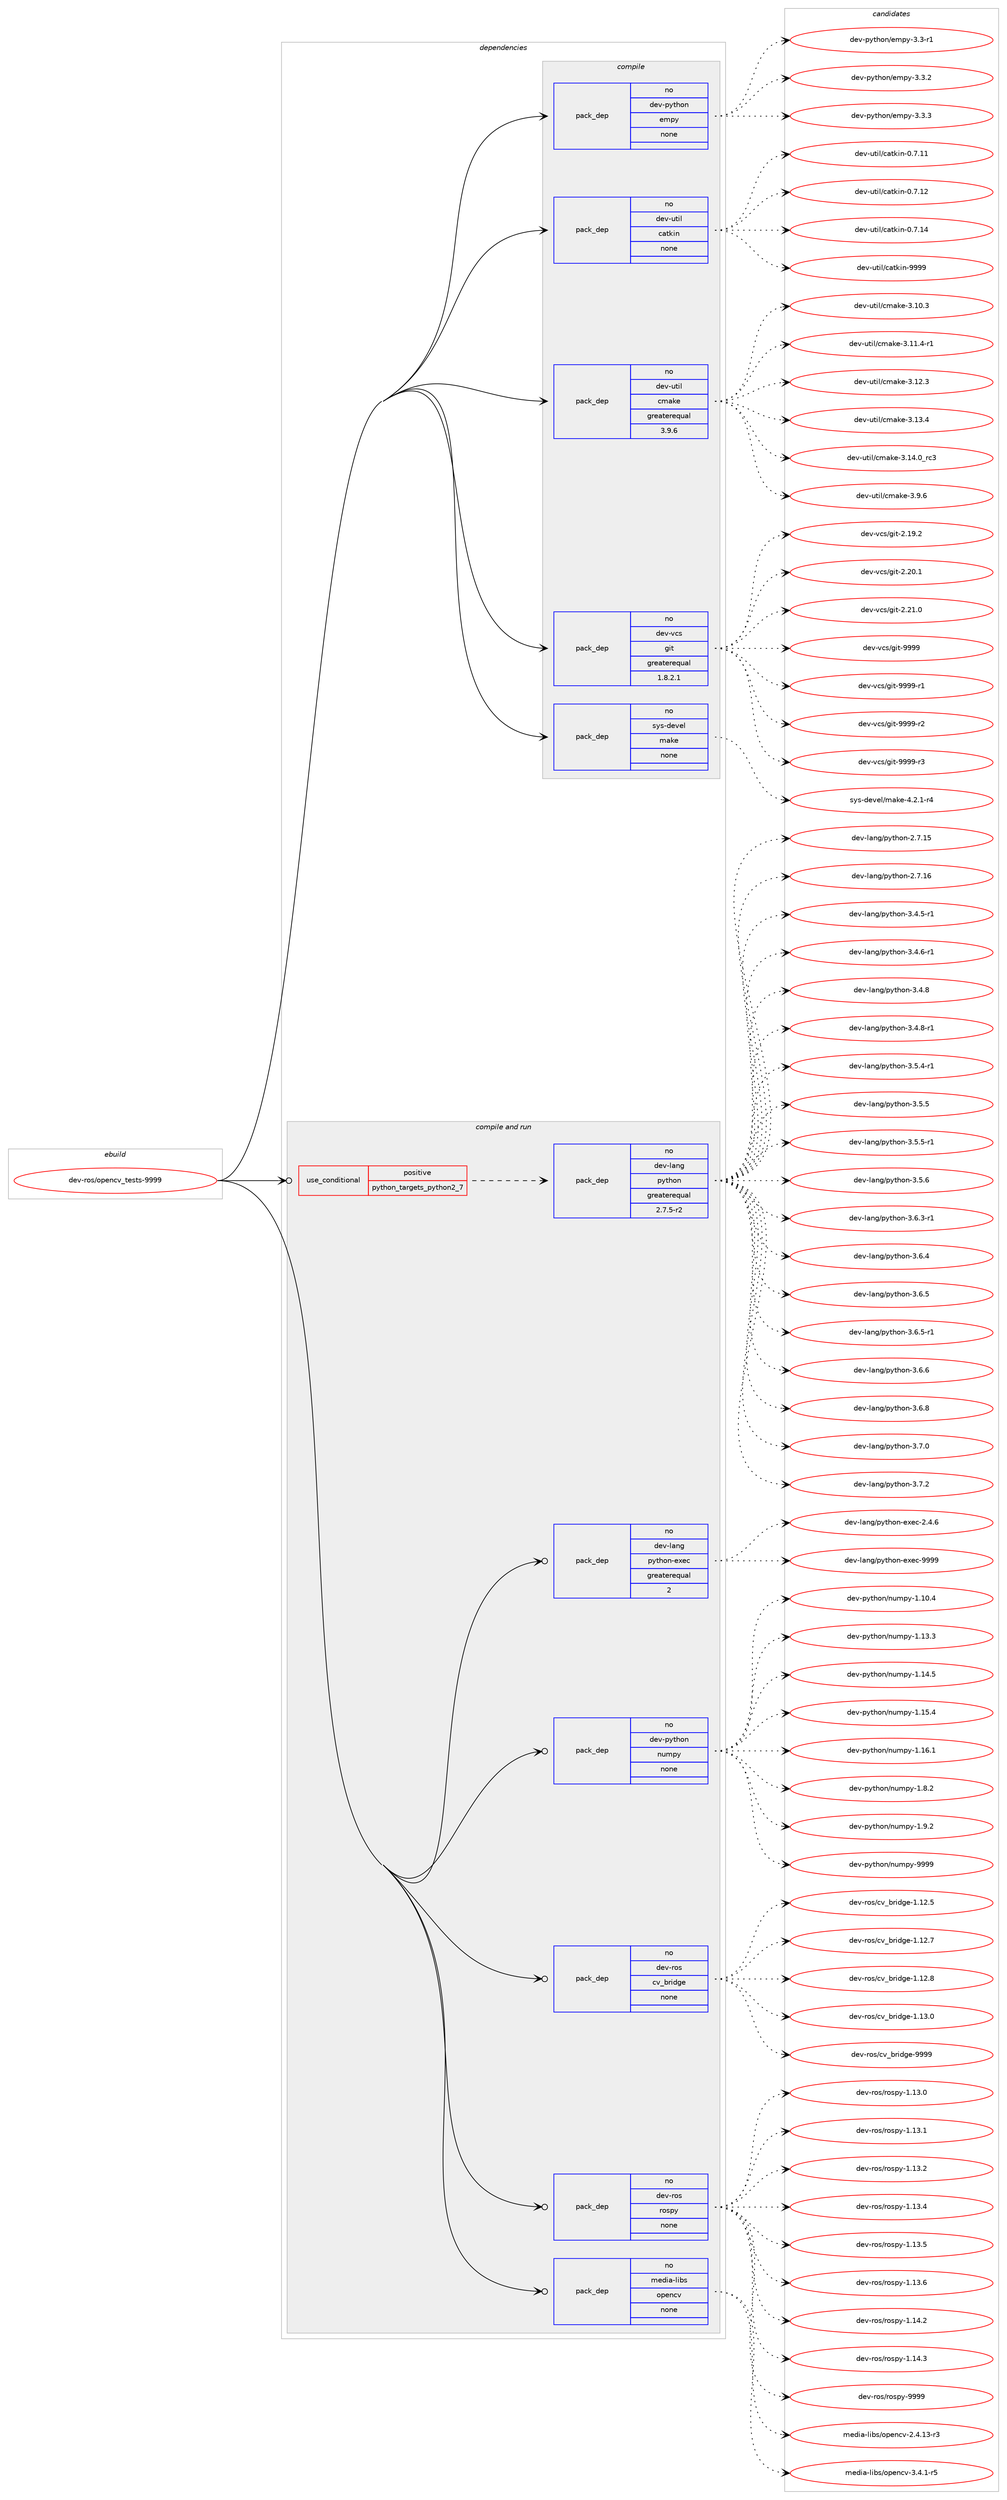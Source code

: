 digraph prolog {

# *************
# Graph options
# *************

newrank=true;
concentrate=true;
compound=true;
graph [rankdir=LR,fontname=Helvetica,fontsize=10,ranksep=1.5];#, ranksep=2.5, nodesep=0.2];
edge  [arrowhead=vee];
node  [fontname=Helvetica,fontsize=10];

# **********
# The ebuild
# **********

subgraph cluster_leftcol {
color=gray;
rank=same;
label=<<i>ebuild</i>>;
id [label="dev-ros/opencv_tests-9999", color=red, width=4, href="../dev-ros/opencv_tests-9999.svg"];
}

# ****************
# The dependencies
# ****************

subgraph cluster_midcol {
color=gray;
label=<<i>dependencies</i>>;
subgraph cluster_compile {
fillcolor="#eeeeee";
style=filled;
label=<<i>compile</i>>;
subgraph pack1048509 {
dependency1461171 [label=<<TABLE BORDER="0" CELLBORDER="1" CELLSPACING="0" CELLPADDING="4" WIDTH="220"><TR><TD ROWSPAN="6" CELLPADDING="30">pack_dep</TD></TR><TR><TD WIDTH="110">no</TD></TR><TR><TD>dev-python</TD></TR><TR><TD>empy</TD></TR><TR><TD>none</TD></TR><TR><TD></TD></TR></TABLE>>, shape=none, color=blue];
}
id:e -> dependency1461171:w [weight=20,style="solid",arrowhead="vee"];
subgraph pack1048510 {
dependency1461172 [label=<<TABLE BORDER="0" CELLBORDER="1" CELLSPACING="0" CELLPADDING="4" WIDTH="220"><TR><TD ROWSPAN="6" CELLPADDING="30">pack_dep</TD></TR><TR><TD WIDTH="110">no</TD></TR><TR><TD>dev-util</TD></TR><TR><TD>catkin</TD></TR><TR><TD>none</TD></TR><TR><TD></TD></TR></TABLE>>, shape=none, color=blue];
}
id:e -> dependency1461172:w [weight=20,style="solid",arrowhead="vee"];
subgraph pack1048511 {
dependency1461173 [label=<<TABLE BORDER="0" CELLBORDER="1" CELLSPACING="0" CELLPADDING="4" WIDTH="220"><TR><TD ROWSPAN="6" CELLPADDING="30">pack_dep</TD></TR><TR><TD WIDTH="110">no</TD></TR><TR><TD>dev-util</TD></TR><TR><TD>cmake</TD></TR><TR><TD>greaterequal</TD></TR><TR><TD>3.9.6</TD></TR></TABLE>>, shape=none, color=blue];
}
id:e -> dependency1461173:w [weight=20,style="solid",arrowhead="vee"];
subgraph pack1048512 {
dependency1461174 [label=<<TABLE BORDER="0" CELLBORDER="1" CELLSPACING="0" CELLPADDING="4" WIDTH="220"><TR><TD ROWSPAN="6" CELLPADDING="30">pack_dep</TD></TR><TR><TD WIDTH="110">no</TD></TR><TR><TD>dev-vcs</TD></TR><TR><TD>git</TD></TR><TR><TD>greaterequal</TD></TR><TR><TD>1.8.2.1</TD></TR></TABLE>>, shape=none, color=blue];
}
id:e -> dependency1461174:w [weight=20,style="solid",arrowhead="vee"];
subgraph pack1048513 {
dependency1461175 [label=<<TABLE BORDER="0" CELLBORDER="1" CELLSPACING="0" CELLPADDING="4" WIDTH="220"><TR><TD ROWSPAN="6" CELLPADDING="30">pack_dep</TD></TR><TR><TD WIDTH="110">no</TD></TR><TR><TD>sys-devel</TD></TR><TR><TD>make</TD></TR><TR><TD>none</TD></TR><TR><TD></TD></TR></TABLE>>, shape=none, color=blue];
}
id:e -> dependency1461175:w [weight=20,style="solid",arrowhead="vee"];
}
subgraph cluster_compileandrun {
fillcolor="#eeeeee";
style=filled;
label=<<i>compile and run</i>>;
subgraph cond389272 {
dependency1461176 [label=<<TABLE BORDER="0" CELLBORDER="1" CELLSPACING="0" CELLPADDING="4"><TR><TD ROWSPAN="3" CELLPADDING="10">use_conditional</TD></TR><TR><TD>positive</TD></TR><TR><TD>python_targets_python2_7</TD></TR></TABLE>>, shape=none, color=red];
subgraph pack1048514 {
dependency1461177 [label=<<TABLE BORDER="0" CELLBORDER="1" CELLSPACING="0" CELLPADDING="4" WIDTH="220"><TR><TD ROWSPAN="6" CELLPADDING="30">pack_dep</TD></TR><TR><TD WIDTH="110">no</TD></TR><TR><TD>dev-lang</TD></TR><TR><TD>python</TD></TR><TR><TD>greaterequal</TD></TR><TR><TD>2.7.5-r2</TD></TR></TABLE>>, shape=none, color=blue];
}
dependency1461176:e -> dependency1461177:w [weight=20,style="dashed",arrowhead="vee"];
}
id:e -> dependency1461176:w [weight=20,style="solid",arrowhead="odotvee"];
subgraph pack1048515 {
dependency1461178 [label=<<TABLE BORDER="0" CELLBORDER="1" CELLSPACING="0" CELLPADDING="4" WIDTH="220"><TR><TD ROWSPAN="6" CELLPADDING="30">pack_dep</TD></TR><TR><TD WIDTH="110">no</TD></TR><TR><TD>dev-lang</TD></TR><TR><TD>python-exec</TD></TR><TR><TD>greaterequal</TD></TR><TR><TD>2</TD></TR></TABLE>>, shape=none, color=blue];
}
id:e -> dependency1461178:w [weight=20,style="solid",arrowhead="odotvee"];
subgraph pack1048516 {
dependency1461179 [label=<<TABLE BORDER="0" CELLBORDER="1" CELLSPACING="0" CELLPADDING="4" WIDTH="220"><TR><TD ROWSPAN="6" CELLPADDING="30">pack_dep</TD></TR><TR><TD WIDTH="110">no</TD></TR><TR><TD>dev-python</TD></TR><TR><TD>numpy</TD></TR><TR><TD>none</TD></TR><TR><TD></TD></TR></TABLE>>, shape=none, color=blue];
}
id:e -> dependency1461179:w [weight=20,style="solid",arrowhead="odotvee"];
subgraph pack1048517 {
dependency1461180 [label=<<TABLE BORDER="0" CELLBORDER="1" CELLSPACING="0" CELLPADDING="4" WIDTH="220"><TR><TD ROWSPAN="6" CELLPADDING="30">pack_dep</TD></TR><TR><TD WIDTH="110">no</TD></TR><TR><TD>dev-ros</TD></TR><TR><TD>cv_bridge</TD></TR><TR><TD>none</TD></TR><TR><TD></TD></TR></TABLE>>, shape=none, color=blue];
}
id:e -> dependency1461180:w [weight=20,style="solid",arrowhead="odotvee"];
subgraph pack1048518 {
dependency1461181 [label=<<TABLE BORDER="0" CELLBORDER="1" CELLSPACING="0" CELLPADDING="4" WIDTH="220"><TR><TD ROWSPAN="6" CELLPADDING="30">pack_dep</TD></TR><TR><TD WIDTH="110">no</TD></TR><TR><TD>dev-ros</TD></TR><TR><TD>rospy</TD></TR><TR><TD>none</TD></TR><TR><TD></TD></TR></TABLE>>, shape=none, color=blue];
}
id:e -> dependency1461181:w [weight=20,style="solid",arrowhead="odotvee"];
subgraph pack1048519 {
dependency1461182 [label=<<TABLE BORDER="0" CELLBORDER="1" CELLSPACING="0" CELLPADDING="4" WIDTH="220"><TR><TD ROWSPAN="6" CELLPADDING="30">pack_dep</TD></TR><TR><TD WIDTH="110">no</TD></TR><TR><TD>media-libs</TD></TR><TR><TD>opencv</TD></TR><TR><TD>none</TD></TR><TR><TD></TD></TR></TABLE>>, shape=none, color=blue];
}
id:e -> dependency1461182:w [weight=20,style="solid",arrowhead="odotvee"];
}
subgraph cluster_run {
fillcolor="#eeeeee";
style=filled;
label=<<i>run</i>>;
}
}

# **************
# The candidates
# **************

subgraph cluster_choices {
rank=same;
color=gray;
label=<<i>candidates</i>>;

subgraph choice1048509 {
color=black;
nodesep=1;
choice1001011184511212111610411111047101109112121455146514511449 [label="dev-python/empy-3.3-r1", color=red, width=4,href="../dev-python/empy-3.3-r1.svg"];
choice1001011184511212111610411111047101109112121455146514650 [label="dev-python/empy-3.3.2", color=red, width=4,href="../dev-python/empy-3.3.2.svg"];
choice1001011184511212111610411111047101109112121455146514651 [label="dev-python/empy-3.3.3", color=red, width=4,href="../dev-python/empy-3.3.3.svg"];
dependency1461171:e -> choice1001011184511212111610411111047101109112121455146514511449:w [style=dotted,weight="100"];
dependency1461171:e -> choice1001011184511212111610411111047101109112121455146514650:w [style=dotted,weight="100"];
dependency1461171:e -> choice1001011184511212111610411111047101109112121455146514651:w [style=dotted,weight="100"];
}
subgraph choice1048510 {
color=black;
nodesep=1;
choice1001011184511711610510847999711610710511045484655464949 [label="dev-util/catkin-0.7.11", color=red, width=4,href="../dev-util/catkin-0.7.11.svg"];
choice1001011184511711610510847999711610710511045484655464950 [label="dev-util/catkin-0.7.12", color=red, width=4,href="../dev-util/catkin-0.7.12.svg"];
choice1001011184511711610510847999711610710511045484655464952 [label="dev-util/catkin-0.7.14", color=red, width=4,href="../dev-util/catkin-0.7.14.svg"];
choice100101118451171161051084799971161071051104557575757 [label="dev-util/catkin-9999", color=red, width=4,href="../dev-util/catkin-9999.svg"];
dependency1461172:e -> choice1001011184511711610510847999711610710511045484655464949:w [style=dotted,weight="100"];
dependency1461172:e -> choice1001011184511711610510847999711610710511045484655464950:w [style=dotted,weight="100"];
dependency1461172:e -> choice1001011184511711610510847999711610710511045484655464952:w [style=dotted,weight="100"];
dependency1461172:e -> choice100101118451171161051084799971161071051104557575757:w [style=dotted,weight="100"];
}
subgraph choice1048511 {
color=black;
nodesep=1;
choice1001011184511711610510847991099710710145514649484651 [label="dev-util/cmake-3.10.3", color=red, width=4,href="../dev-util/cmake-3.10.3.svg"];
choice10010111845117116105108479910997107101455146494946524511449 [label="dev-util/cmake-3.11.4-r1", color=red, width=4,href="../dev-util/cmake-3.11.4-r1.svg"];
choice1001011184511711610510847991099710710145514649504651 [label="dev-util/cmake-3.12.3", color=red, width=4,href="../dev-util/cmake-3.12.3.svg"];
choice1001011184511711610510847991099710710145514649514652 [label="dev-util/cmake-3.13.4", color=red, width=4,href="../dev-util/cmake-3.13.4.svg"];
choice1001011184511711610510847991099710710145514649524648951149951 [label="dev-util/cmake-3.14.0_rc3", color=red, width=4,href="../dev-util/cmake-3.14.0_rc3.svg"];
choice10010111845117116105108479910997107101455146574654 [label="dev-util/cmake-3.9.6", color=red, width=4,href="../dev-util/cmake-3.9.6.svg"];
dependency1461173:e -> choice1001011184511711610510847991099710710145514649484651:w [style=dotted,weight="100"];
dependency1461173:e -> choice10010111845117116105108479910997107101455146494946524511449:w [style=dotted,weight="100"];
dependency1461173:e -> choice1001011184511711610510847991099710710145514649504651:w [style=dotted,weight="100"];
dependency1461173:e -> choice1001011184511711610510847991099710710145514649514652:w [style=dotted,weight="100"];
dependency1461173:e -> choice1001011184511711610510847991099710710145514649524648951149951:w [style=dotted,weight="100"];
dependency1461173:e -> choice10010111845117116105108479910997107101455146574654:w [style=dotted,weight="100"];
}
subgraph choice1048512 {
color=black;
nodesep=1;
choice10010111845118991154710310511645504649574650 [label="dev-vcs/git-2.19.2", color=red, width=4,href="../dev-vcs/git-2.19.2.svg"];
choice10010111845118991154710310511645504650484649 [label="dev-vcs/git-2.20.1", color=red, width=4,href="../dev-vcs/git-2.20.1.svg"];
choice10010111845118991154710310511645504650494648 [label="dev-vcs/git-2.21.0", color=red, width=4,href="../dev-vcs/git-2.21.0.svg"];
choice1001011184511899115471031051164557575757 [label="dev-vcs/git-9999", color=red, width=4,href="../dev-vcs/git-9999.svg"];
choice10010111845118991154710310511645575757574511449 [label="dev-vcs/git-9999-r1", color=red, width=4,href="../dev-vcs/git-9999-r1.svg"];
choice10010111845118991154710310511645575757574511450 [label="dev-vcs/git-9999-r2", color=red, width=4,href="../dev-vcs/git-9999-r2.svg"];
choice10010111845118991154710310511645575757574511451 [label="dev-vcs/git-9999-r3", color=red, width=4,href="../dev-vcs/git-9999-r3.svg"];
dependency1461174:e -> choice10010111845118991154710310511645504649574650:w [style=dotted,weight="100"];
dependency1461174:e -> choice10010111845118991154710310511645504650484649:w [style=dotted,weight="100"];
dependency1461174:e -> choice10010111845118991154710310511645504650494648:w [style=dotted,weight="100"];
dependency1461174:e -> choice1001011184511899115471031051164557575757:w [style=dotted,weight="100"];
dependency1461174:e -> choice10010111845118991154710310511645575757574511449:w [style=dotted,weight="100"];
dependency1461174:e -> choice10010111845118991154710310511645575757574511450:w [style=dotted,weight="100"];
dependency1461174:e -> choice10010111845118991154710310511645575757574511451:w [style=dotted,weight="100"];
}
subgraph choice1048513 {
color=black;
nodesep=1;
choice1151211154510010111810110847109971071014552465046494511452 [label="sys-devel/make-4.2.1-r4", color=red, width=4,href="../sys-devel/make-4.2.1-r4.svg"];
dependency1461175:e -> choice1151211154510010111810110847109971071014552465046494511452:w [style=dotted,weight="100"];
}
subgraph choice1048514 {
color=black;
nodesep=1;
choice10010111845108971101034711212111610411111045504655464953 [label="dev-lang/python-2.7.15", color=red, width=4,href="../dev-lang/python-2.7.15.svg"];
choice10010111845108971101034711212111610411111045504655464954 [label="dev-lang/python-2.7.16", color=red, width=4,href="../dev-lang/python-2.7.16.svg"];
choice1001011184510897110103471121211161041111104551465246534511449 [label="dev-lang/python-3.4.5-r1", color=red, width=4,href="../dev-lang/python-3.4.5-r1.svg"];
choice1001011184510897110103471121211161041111104551465246544511449 [label="dev-lang/python-3.4.6-r1", color=red, width=4,href="../dev-lang/python-3.4.6-r1.svg"];
choice100101118451089711010347112121116104111110455146524656 [label="dev-lang/python-3.4.8", color=red, width=4,href="../dev-lang/python-3.4.8.svg"];
choice1001011184510897110103471121211161041111104551465246564511449 [label="dev-lang/python-3.4.8-r1", color=red, width=4,href="../dev-lang/python-3.4.8-r1.svg"];
choice1001011184510897110103471121211161041111104551465346524511449 [label="dev-lang/python-3.5.4-r1", color=red, width=4,href="../dev-lang/python-3.5.4-r1.svg"];
choice100101118451089711010347112121116104111110455146534653 [label="dev-lang/python-3.5.5", color=red, width=4,href="../dev-lang/python-3.5.5.svg"];
choice1001011184510897110103471121211161041111104551465346534511449 [label="dev-lang/python-3.5.5-r1", color=red, width=4,href="../dev-lang/python-3.5.5-r1.svg"];
choice100101118451089711010347112121116104111110455146534654 [label="dev-lang/python-3.5.6", color=red, width=4,href="../dev-lang/python-3.5.6.svg"];
choice1001011184510897110103471121211161041111104551465446514511449 [label="dev-lang/python-3.6.3-r1", color=red, width=4,href="../dev-lang/python-3.6.3-r1.svg"];
choice100101118451089711010347112121116104111110455146544652 [label="dev-lang/python-3.6.4", color=red, width=4,href="../dev-lang/python-3.6.4.svg"];
choice100101118451089711010347112121116104111110455146544653 [label="dev-lang/python-3.6.5", color=red, width=4,href="../dev-lang/python-3.6.5.svg"];
choice1001011184510897110103471121211161041111104551465446534511449 [label="dev-lang/python-3.6.5-r1", color=red, width=4,href="../dev-lang/python-3.6.5-r1.svg"];
choice100101118451089711010347112121116104111110455146544654 [label="dev-lang/python-3.6.6", color=red, width=4,href="../dev-lang/python-3.6.6.svg"];
choice100101118451089711010347112121116104111110455146544656 [label="dev-lang/python-3.6.8", color=red, width=4,href="../dev-lang/python-3.6.8.svg"];
choice100101118451089711010347112121116104111110455146554648 [label="dev-lang/python-3.7.0", color=red, width=4,href="../dev-lang/python-3.7.0.svg"];
choice100101118451089711010347112121116104111110455146554650 [label="dev-lang/python-3.7.2", color=red, width=4,href="../dev-lang/python-3.7.2.svg"];
dependency1461177:e -> choice10010111845108971101034711212111610411111045504655464953:w [style=dotted,weight="100"];
dependency1461177:e -> choice10010111845108971101034711212111610411111045504655464954:w [style=dotted,weight="100"];
dependency1461177:e -> choice1001011184510897110103471121211161041111104551465246534511449:w [style=dotted,weight="100"];
dependency1461177:e -> choice1001011184510897110103471121211161041111104551465246544511449:w [style=dotted,weight="100"];
dependency1461177:e -> choice100101118451089711010347112121116104111110455146524656:w [style=dotted,weight="100"];
dependency1461177:e -> choice1001011184510897110103471121211161041111104551465246564511449:w [style=dotted,weight="100"];
dependency1461177:e -> choice1001011184510897110103471121211161041111104551465346524511449:w [style=dotted,weight="100"];
dependency1461177:e -> choice100101118451089711010347112121116104111110455146534653:w [style=dotted,weight="100"];
dependency1461177:e -> choice1001011184510897110103471121211161041111104551465346534511449:w [style=dotted,weight="100"];
dependency1461177:e -> choice100101118451089711010347112121116104111110455146534654:w [style=dotted,weight="100"];
dependency1461177:e -> choice1001011184510897110103471121211161041111104551465446514511449:w [style=dotted,weight="100"];
dependency1461177:e -> choice100101118451089711010347112121116104111110455146544652:w [style=dotted,weight="100"];
dependency1461177:e -> choice100101118451089711010347112121116104111110455146544653:w [style=dotted,weight="100"];
dependency1461177:e -> choice1001011184510897110103471121211161041111104551465446534511449:w [style=dotted,weight="100"];
dependency1461177:e -> choice100101118451089711010347112121116104111110455146544654:w [style=dotted,weight="100"];
dependency1461177:e -> choice100101118451089711010347112121116104111110455146544656:w [style=dotted,weight="100"];
dependency1461177:e -> choice100101118451089711010347112121116104111110455146554648:w [style=dotted,weight="100"];
dependency1461177:e -> choice100101118451089711010347112121116104111110455146554650:w [style=dotted,weight="100"];
}
subgraph choice1048515 {
color=black;
nodesep=1;
choice1001011184510897110103471121211161041111104510112010199455046524654 [label="dev-lang/python-exec-2.4.6", color=red, width=4,href="../dev-lang/python-exec-2.4.6.svg"];
choice10010111845108971101034711212111610411111045101120101994557575757 [label="dev-lang/python-exec-9999", color=red, width=4,href="../dev-lang/python-exec-9999.svg"];
dependency1461178:e -> choice1001011184510897110103471121211161041111104510112010199455046524654:w [style=dotted,weight="100"];
dependency1461178:e -> choice10010111845108971101034711212111610411111045101120101994557575757:w [style=dotted,weight="100"];
}
subgraph choice1048516 {
color=black;
nodesep=1;
choice100101118451121211161041111104711011710911212145494649484652 [label="dev-python/numpy-1.10.4", color=red, width=4,href="../dev-python/numpy-1.10.4.svg"];
choice100101118451121211161041111104711011710911212145494649514651 [label="dev-python/numpy-1.13.3", color=red, width=4,href="../dev-python/numpy-1.13.3.svg"];
choice100101118451121211161041111104711011710911212145494649524653 [label="dev-python/numpy-1.14.5", color=red, width=4,href="../dev-python/numpy-1.14.5.svg"];
choice100101118451121211161041111104711011710911212145494649534652 [label="dev-python/numpy-1.15.4", color=red, width=4,href="../dev-python/numpy-1.15.4.svg"];
choice100101118451121211161041111104711011710911212145494649544649 [label="dev-python/numpy-1.16.1", color=red, width=4,href="../dev-python/numpy-1.16.1.svg"];
choice1001011184511212111610411111047110117109112121454946564650 [label="dev-python/numpy-1.8.2", color=red, width=4,href="../dev-python/numpy-1.8.2.svg"];
choice1001011184511212111610411111047110117109112121454946574650 [label="dev-python/numpy-1.9.2", color=red, width=4,href="../dev-python/numpy-1.9.2.svg"];
choice10010111845112121116104111110471101171091121214557575757 [label="dev-python/numpy-9999", color=red, width=4,href="../dev-python/numpy-9999.svg"];
dependency1461179:e -> choice100101118451121211161041111104711011710911212145494649484652:w [style=dotted,weight="100"];
dependency1461179:e -> choice100101118451121211161041111104711011710911212145494649514651:w [style=dotted,weight="100"];
dependency1461179:e -> choice100101118451121211161041111104711011710911212145494649524653:w [style=dotted,weight="100"];
dependency1461179:e -> choice100101118451121211161041111104711011710911212145494649534652:w [style=dotted,weight="100"];
dependency1461179:e -> choice100101118451121211161041111104711011710911212145494649544649:w [style=dotted,weight="100"];
dependency1461179:e -> choice1001011184511212111610411111047110117109112121454946564650:w [style=dotted,weight="100"];
dependency1461179:e -> choice1001011184511212111610411111047110117109112121454946574650:w [style=dotted,weight="100"];
dependency1461179:e -> choice10010111845112121116104111110471101171091121214557575757:w [style=dotted,weight="100"];
}
subgraph choice1048517 {
color=black;
nodesep=1;
choice100101118451141111154799118959811410510010310145494649504653 [label="dev-ros/cv_bridge-1.12.5", color=red, width=4,href="../dev-ros/cv_bridge-1.12.5.svg"];
choice100101118451141111154799118959811410510010310145494649504655 [label="dev-ros/cv_bridge-1.12.7", color=red, width=4,href="../dev-ros/cv_bridge-1.12.7.svg"];
choice100101118451141111154799118959811410510010310145494649504656 [label="dev-ros/cv_bridge-1.12.8", color=red, width=4,href="../dev-ros/cv_bridge-1.12.8.svg"];
choice100101118451141111154799118959811410510010310145494649514648 [label="dev-ros/cv_bridge-1.13.0", color=red, width=4,href="../dev-ros/cv_bridge-1.13.0.svg"];
choice10010111845114111115479911895981141051001031014557575757 [label="dev-ros/cv_bridge-9999", color=red, width=4,href="../dev-ros/cv_bridge-9999.svg"];
dependency1461180:e -> choice100101118451141111154799118959811410510010310145494649504653:w [style=dotted,weight="100"];
dependency1461180:e -> choice100101118451141111154799118959811410510010310145494649504655:w [style=dotted,weight="100"];
dependency1461180:e -> choice100101118451141111154799118959811410510010310145494649504656:w [style=dotted,weight="100"];
dependency1461180:e -> choice100101118451141111154799118959811410510010310145494649514648:w [style=dotted,weight="100"];
dependency1461180:e -> choice10010111845114111115479911895981141051001031014557575757:w [style=dotted,weight="100"];
}
subgraph choice1048518 {
color=black;
nodesep=1;
choice100101118451141111154711411111511212145494649514648 [label="dev-ros/rospy-1.13.0", color=red, width=4,href="../dev-ros/rospy-1.13.0.svg"];
choice100101118451141111154711411111511212145494649514649 [label="dev-ros/rospy-1.13.1", color=red, width=4,href="../dev-ros/rospy-1.13.1.svg"];
choice100101118451141111154711411111511212145494649514650 [label="dev-ros/rospy-1.13.2", color=red, width=4,href="../dev-ros/rospy-1.13.2.svg"];
choice100101118451141111154711411111511212145494649514652 [label="dev-ros/rospy-1.13.4", color=red, width=4,href="../dev-ros/rospy-1.13.4.svg"];
choice100101118451141111154711411111511212145494649514653 [label="dev-ros/rospy-1.13.5", color=red, width=4,href="../dev-ros/rospy-1.13.5.svg"];
choice100101118451141111154711411111511212145494649514654 [label="dev-ros/rospy-1.13.6", color=red, width=4,href="../dev-ros/rospy-1.13.6.svg"];
choice100101118451141111154711411111511212145494649524650 [label="dev-ros/rospy-1.14.2", color=red, width=4,href="../dev-ros/rospy-1.14.2.svg"];
choice100101118451141111154711411111511212145494649524651 [label="dev-ros/rospy-1.14.3", color=red, width=4,href="../dev-ros/rospy-1.14.3.svg"];
choice10010111845114111115471141111151121214557575757 [label="dev-ros/rospy-9999", color=red, width=4,href="../dev-ros/rospy-9999.svg"];
dependency1461181:e -> choice100101118451141111154711411111511212145494649514648:w [style=dotted,weight="100"];
dependency1461181:e -> choice100101118451141111154711411111511212145494649514649:w [style=dotted,weight="100"];
dependency1461181:e -> choice100101118451141111154711411111511212145494649514650:w [style=dotted,weight="100"];
dependency1461181:e -> choice100101118451141111154711411111511212145494649514652:w [style=dotted,weight="100"];
dependency1461181:e -> choice100101118451141111154711411111511212145494649514653:w [style=dotted,weight="100"];
dependency1461181:e -> choice100101118451141111154711411111511212145494649514654:w [style=dotted,weight="100"];
dependency1461181:e -> choice100101118451141111154711411111511212145494649524650:w [style=dotted,weight="100"];
dependency1461181:e -> choice100101118451141111154711411111511212145494649524651:w [style=dotted,weight="100"];
dependency1461181:e -> choice10010111845114111115471141111151121214557575757:w [style=dotted,weight="100"];
}
subgraph choice1048519 {
color=black;
nodesep=1;
choice1091011001059745108105981154711111210111099118455046524649514511451 [label="media-libs/opencv-2.4.13-r3", color=red, width=4,href="../media-libs/opencv-2.4.13-r3.svg"];
choice10910110010597451081059811547111112101110991184551465246494511453 [label="media-libs/opencv-3.4.1-r5", color=red, width=4,href="../media-libs/opencv-3.4.1-r5.svg"];
dependency1461182:e -> choice1091011001059745108105981154711111210111099118455046524649514511451:w [style=dotted,weight="100"];
dependency1461182:e -> choice10910110010597451081059811547111112101110991184551465246494511453:w [style=dotted,weight="100"];
}
}

}
